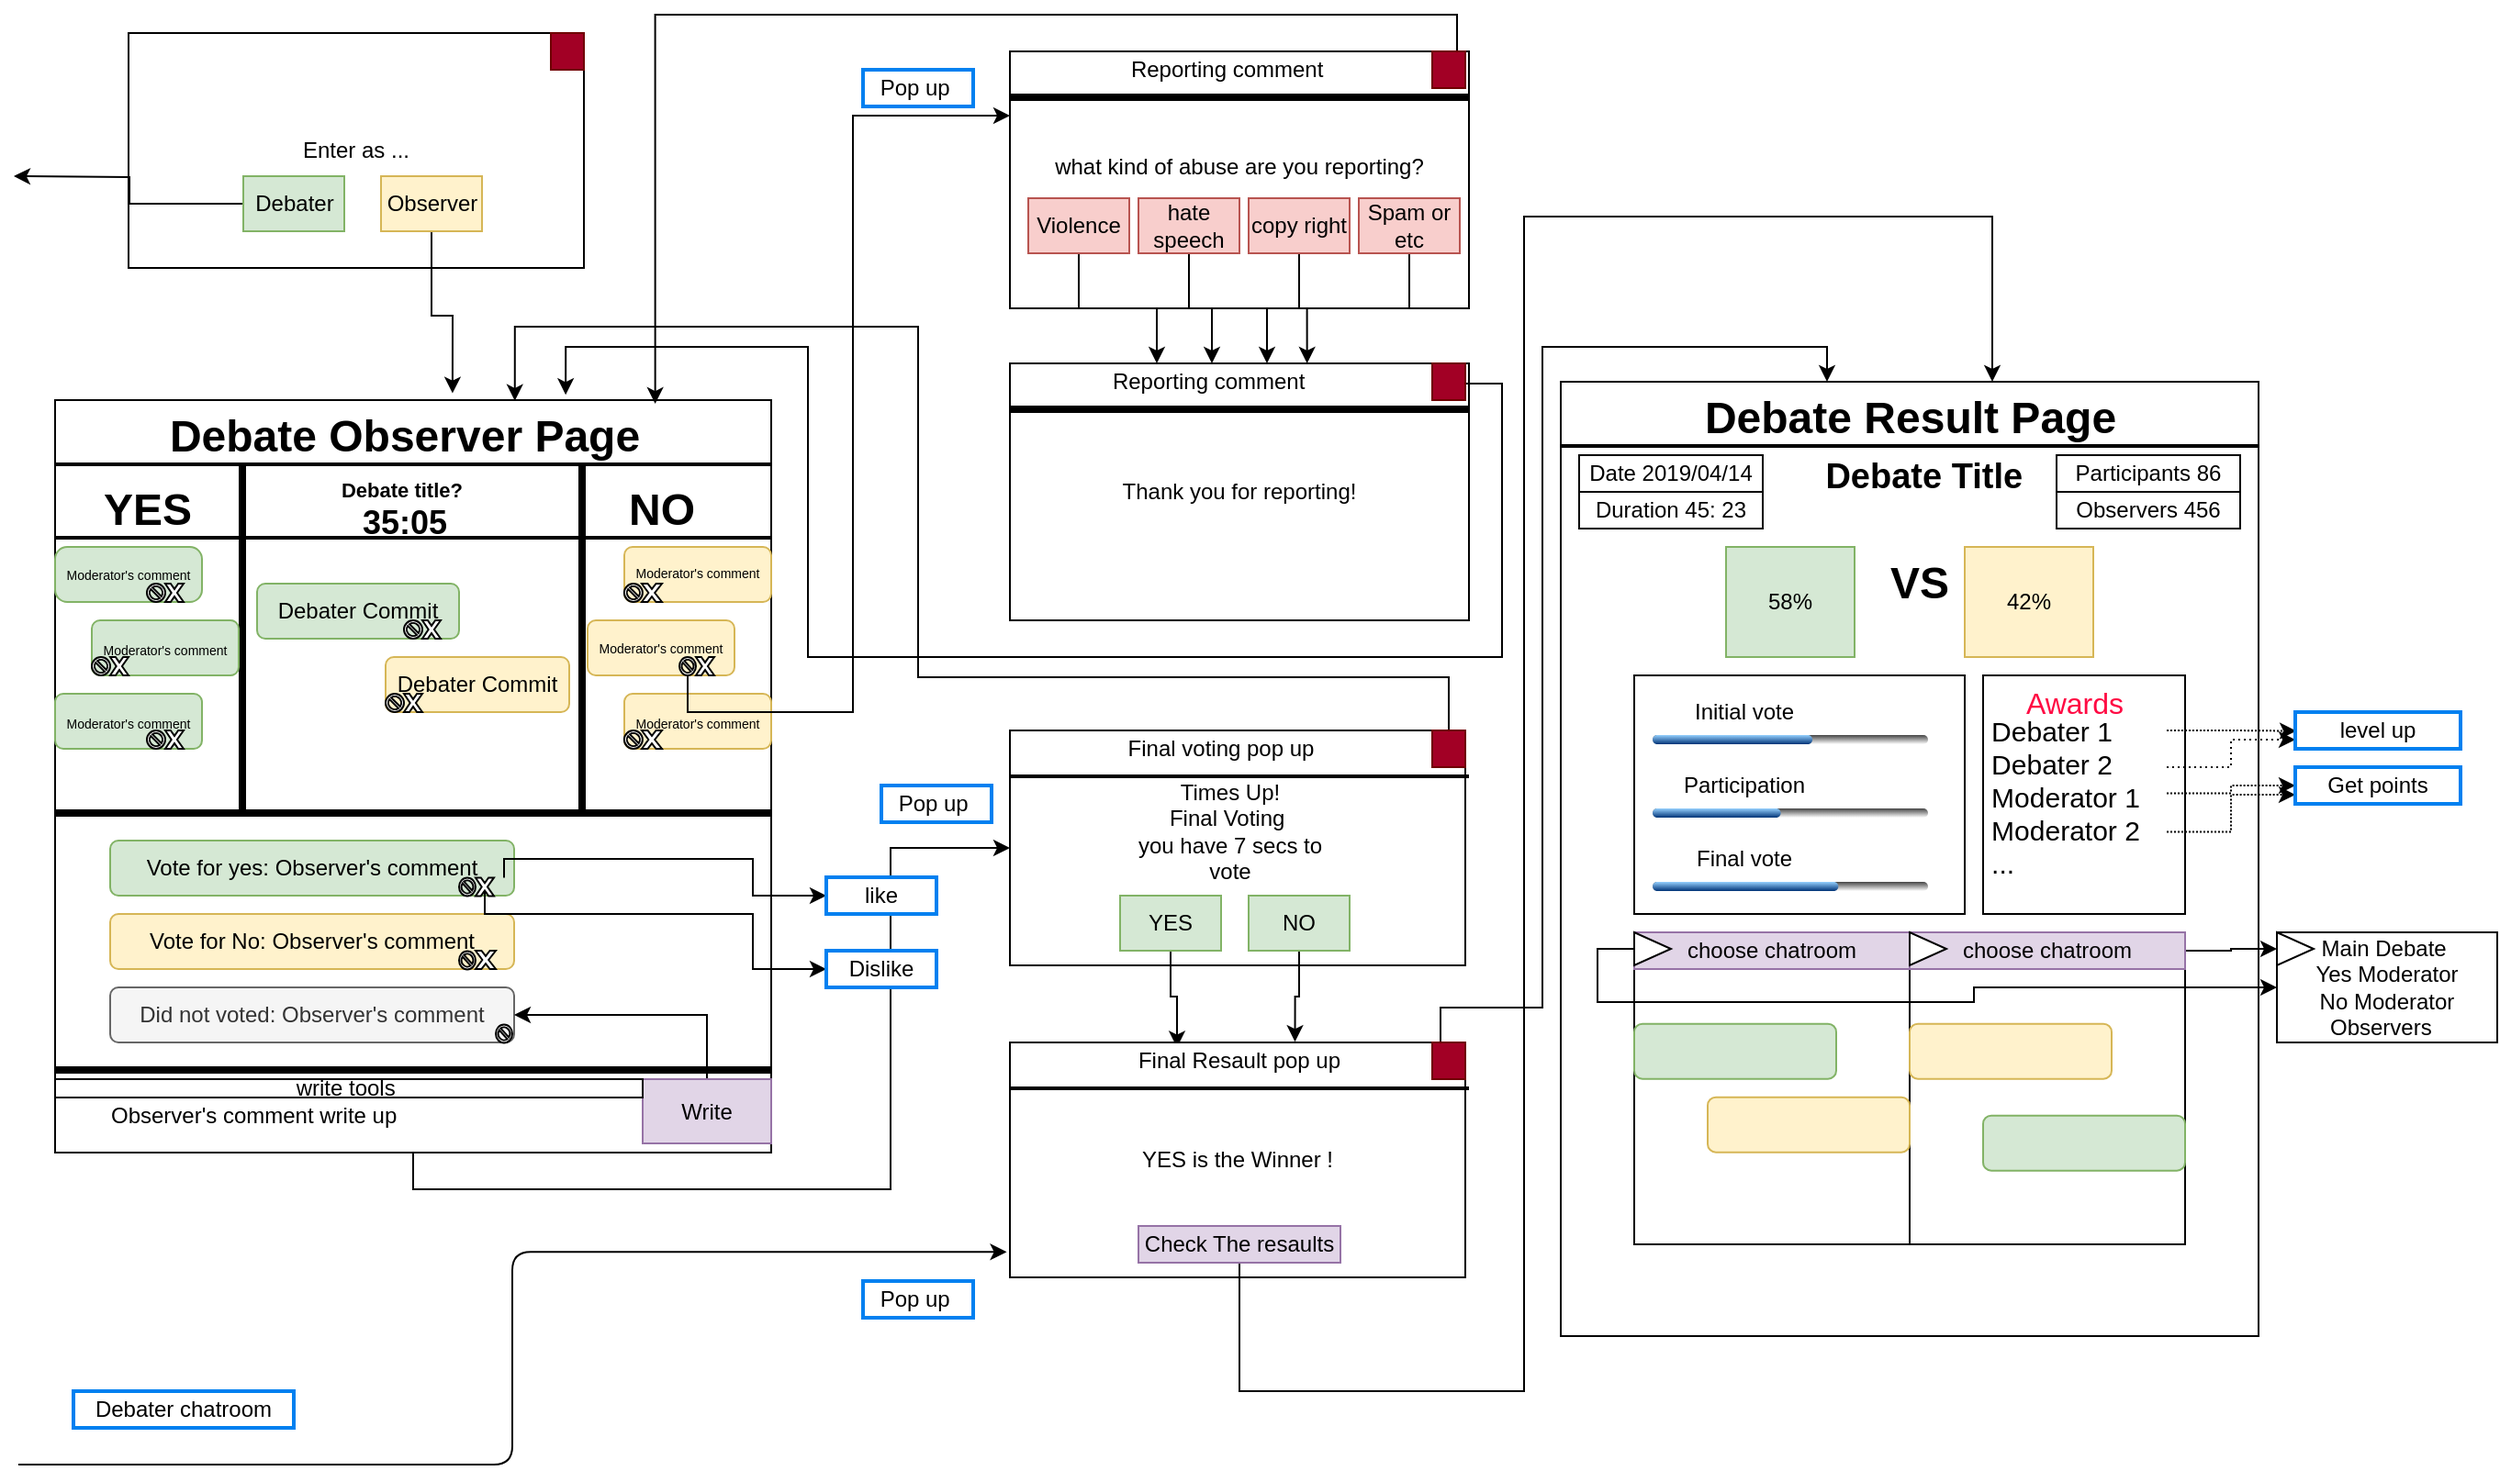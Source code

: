 <mxfile version="10.6.1" type="github"><diagram name="Page-1" id="9f46799a-70d6-7492-0946-bef42562c5a5"><mxGraphModel dx="1628" dy="952" grid="1" gridSize="10" guides="0" tooltips="1" connect="1" arrows="1" fold="1" page="1" pageScale="1" pageWidth="1100" pageHeight="850" background="#ffffff" math="0" shadow="0"><root><mxCell id="0"/><mxCell id="1" parent="0"/><mxCell id="0BwkizLxuASDvBMF9xvJ-2" value="Enter as ..." style="rounded=0;whiteSpace=wrap;html=1;" vertex="1" parent="1"><mxGeometry x="70" y="40" width="248" height="128" as="geometry"/></mxCell><mxCell id="0BwkizLxuASDvBMF9xvJ-8" style="edgeStyle=orthogonalEdgeStyle;rounded=0;orthogonalLoop=1;jettySize=auto;html=1;exitX=0;exitY=0.5;exitDx=0;exitDy=0;" edge="1" parent="1" source="0BwkizLxuASDvBMF9xvJ-3"><mxGeometry relative="1" as="geometry"><mxPoint x="7.5" y="118" as="targetPoint"/></mxGeometry></mxCell><mxCell id="0BwkizLxuASDvBMF9xvJ-3" value="Debater" style="rounded=0;whiteSpace=wrap;html=1;fillColor=#d5e8d4;strokeColor=#82b366;" vertex="1" parent="1"><mxGeometry x="132.5" y="118" width="55" height="30" as="geometry"/></mxCell><mxCell id="0BwkizLxuASDvBMF9xvJ-64" style="edgeStyle=orthogonalEdgeStyle;rounded=0;orthogonalLoop=1;jettySize=auto;html=1;exitX=0.5;exitY=1;exitDx=0;exitDy=0;entryX=0.555;entryY=-0.009;entryDx=0;entryDy=0;entryPerimeter=0;" edge="1" parent="1" source="0BwkizLxuASDvBMF9xvJ-4" target="0BwkizLxuASDvBMF9xvJ-10"><mxGeometry relative="1" as="geometry"/></mxCell><mxCell id="0BwkizLxuASDvBMF9xvJ-4" value="Observer" style="rounded=0;whiteSpace=wrap;html=1;fillColor=#fff2cc;strokeColor=#d6b656;" vertex="1" parent="1"><mxGeometry x="207.5" y="118" width="55" height="30" as="geometry"/></mxCell><mxCell id="0BwkizLxuASDvBMF9xvJ-9" value="" style="rounded=0;whiteSpace=wrap;html=1;fillColor=#a20025;strokeColor=#6F0000;fontColor=#ffffff;" vertex="1" parent="1"><mxGeometry x="300" y="40" width="18" height="20" as="geometry"/></mxCell><mxCell id="0BwkizLxuASDvBMF9xvJ-216" style="edgeStyle=orthogonalEdgeStyle;rounded=0;orthogonalLoop=1;jettySize=auto;html=1;exitX=0.5;exitY=1;exitDx=0;exitDy=0;entryX=0;entryY=0.5;entryDx=0;entryDy=0;" edge="1" parent="1" source="0BwkizLxuASDvBMF9xvJ-10" target="0BwkizLxuASDvBMF9xvJ-102"><mxGeometry relative="1" as="geometry"/></mxCell><mxCell id="0BwkizLxuASDvBMF9xvJ-10" value="" style="rounded=0;whiteSpace=wrap;html=1;strokeColor=#000000;" vertex="1" parent="1"><mxGeometry x="30" y="240" width="390" height="410" as="geometry"/></mxCell><mxCell id="0BwkizLxuASDvBMF9xvJ-13" value="" style="line;strokeWidth=2;html=1;" vertex="1" parent="1"><mxGeometry x="30" y="270" width="390" height="10" as="geometry"/></mxCell><mxCell id="0BwkizLxuASDvBMF9xvJ-16" value="" style="line;strokeWidth=2;html=1;" vertex="1" parent="1"><mxGeometry x="30" y="310" width="390" height="10" as="geometry"/></mxCell><mxCell id="0BwkizLxuASDvBMF9xvJ-20" value="" style="line;strokeWidth=4;html=1;perimeter=backbonePerimeter;points=[];outlineConnect=0;rotation=90;" vertex="1" parent="1"><mxGeometry x="221" y="366" width="192" height="10" as="geometry"/></mxCell><mxCell id="0BwkizLxuASDvBMF9xvJ-21" value="" style="line;strokeWidth=4;html=1;perimeter=backbonePerimeter;points=[];outlineConnect=0;rotation=90;" vertex="1" parent="1"><mxGeometry x="36" y="360" width="192" height="20" as="geometry"/></mxCell><mxCell id="0BwkizLxuASDvBMF9xvJ-22" value="" style="line;strokeWidth=4;html=1;perimeter=backbonePerimeter;points=[];outlineConnect=0;" vertex="1" parent="1"><mxGeometry x="30" y="460" width="390" height="10" as="geometry"/></mxCell><mxCell id="0BwkizLxuASDvBMF9xvJ-23" value="" style="line;strokeWidth=4;html=1;perimeter=backbonePerimeter;points=[];outlineConnect=0;" vertex="1" parent="1"><mxGeometry x="30" y="600" width="390" height="10" as="geometry"/></mxCell><mxCell id="0BwkizLxuASDvBMF9xvJ-24" value="Vote for yes: Observer's comment" style="rounded=1;whiteSpace=wrap;html=1;strokeColor=#82b366;fillColor=#d5e8d4;" vertex="1" parent="1"><mxGeometry x="60" y="480" width="220" height="30" as="geometry"/></mxCell><mxCell id="0BwkizLxuASDvBMF9xvJ-25" value="&lt;div style=&quot;text-align: left&quot;&gt;&lt;span&gt;Vote for No: Observer's comment&lt;/span&gt;&lt;/div&gt;" style="rounded=1;whiteSpace=wrap;html=1;strokeColor=#d6b656;fillColor=#fff2cc;" vertex="1" parent="1"><mxGeometry x="60" y="520" width="220" height="30" as="geometry"/></mxCell><mxCell id="0BwkizLxuASDvBMF9xvJ-26" value="&lt;span&gt;Did not voted: Observer's comment&lt;/span&gt;" style="rounded=1;whiteSpace=wrap;html=1;strokeColor=#666666;fillColor=#f5f5f5;fontColor=#333333;" vertex="1" parent="1"><mxGeometry x="60" y="560" width="220" height="30" as="geometry"/></mxCell><mxCell id="0BwkizLxuASDvBMF9xvJ-28" value="&lt;font style=&quot;font-size: 7px ; line-height: 300%&quot;&gt;Moderator's comment&lt;/font&gt;" style="rounded=1;whiteSpace=wrap;html=1;strokeColor=#82b366;fillColor=#d5e8d4;arcSize=22;" vertex="1" parent="1"><mxGeometry x="30" y="320" width="80" height="30" as="geometry"/></mxCell><mxCell id="0BwkizLxuASDvBMF9xvJ-48" value="&lt;font style=&quot;font-size: 7px&quot;&gt;Moderator's comment&lt;/font&gt;" style="rounded=1;whiteSpace=wrap;html=1;strokeColor=#82b366;fillColor=#d5e8d4;" vertex="1" parent="1"><mxGeometry x="30" y="400" width="80" height="30" as="geometry"/></mxCell><mxCell id="0BwkizLxuASDvBMF9xvJ-29" value="&lt;span style=&quot;font-size: 7px ; line-height: 180%&quot;&gt;Moderator's comment&lt;/span&gt;" style="rounded=1;whiteSpace=wrap;html=1;strokeColor=#82b366;fillColor=#d5e8d4;" vertex="1" parent="1"><mxGeometry x="50" y="360" width="80" height="30" as="geometry"/></mxCell><mxCell id="0BwkizLxuASDvBMF9xvJ-32" value="Debater Commit" style="rounded=1;whiteSpace=wrap;html=1;strokeColor=#82b366;fillColor=#d5e8d4;" vertex="1" parent="1"><mxGeometry x="140" y="340" width="110" height="30" as="geometry"/></mxCell><mxCell id="0BwkizLxuASDvBMF9xvJ-33" value="&lt;span&gt;Debater Commit&lt;/span&gt;" style="rounded=1;whiteSpace=wrap;html=1;strokeColor=#d6b656;fillColor=#fff2cc;" vertex="1" parent="1"><mxGeometry x="210" y="380" width="100" height="30" as="geometry"/></mxCell><mxCell id="0BwkizLxuASDvBMF9xvJ-35" value="" style="rounded=0;whiteSpace=wrap;html=1;strokeColor=#000000;" vertex="1" parent="1"><mxGeometry x="850" y="230" width="380" height="520" as="geometry"/></mxCell><mxCell id="0BwkizLxuASDvBMF9xvJ-65" style="edgeStyle=orthogonalEdgeStyle;rounded=0;orthogonalLoop=1;jettySize=auto;html=1;exitX=0.5;exitY=0;exitDx=0;exitDy=0;entryX=1;entryY=0.5;entryDx=0;entryDy=0;" edge="1" parent="1" source="0BwkizLxuASDvBMF9xvJ-36" target="0BwkizLxuASDvBMF9xvJ-26"><mxGeometry relative="1" as="geometry"/></mxCell><mxCell id="0BwkizLxuASDvBMF9xvJ-36" value="Write" style="rounded=0;whiteSpace=wrap;html=1;fillColor=#e1d5e7;strokeColor=#9673a6;" vertex="1" parent="1"><mxGeometry x="350" y="610" width="70" height="35" as="geometry"/></mxCell><mxCell id="0BwkizLxuASDvBMF9xvJ-38" value="write tools&amp;nbsp;" style="rounded=0;whiteSpace=wrap;html=1;strokeColor=#000000;" vertex="1" parent="1"><mxGeometry x="30" y="610" width="320" height="10" as="geometry"/></mxCell><mxCell id="0BwkizLxuASDvBMF9xvJ-42" value="YES" style="text;strokeColor=none;fillColor=none;html=1;fontSize=24;fontStyle=1;verticalAlign=middle;align=center;" vertex="1" parent="1"><mxGeometry x="30" y="280" width="100" height="40" as="geometry"/></mxCell><mxCell id="0BwkizLxuASDvBMF9xvJ-43" value="NO" style="text;strokeColor=none;fillColor=none;html=1;fontSize=24;fontStyle=1;verticalAlign=middle;align=center;" vertex="1" parent="1"><mxGeometry x="310" y="280" width="100" height="40" as="geometry"/></mxCell><mxCell id="0BwkizLxuASDvBMF9xvJ-44" value="&lt;font style=&quot;font-size: 18px&quot;&gt;35:05&lt;/font&gt;" style="text;strokeColor=none;fillColor=none;html=1;fontSize=24;fontStyle=1;verticalAlign=middle;align=center;" vertex="1" parent="1"><mxGeometry x="190" y="290" width="60" height="30" as="geometry"/></mxCell><mxCell id="0BwkizLxuASDvBMF9xvJ-45" value="&lt;font style=&quot;font-size: 11px&quot;&gt;Debate title?&amp;nbsp;&lt;/font&gt;" style="text;strokeColor=none;fillColor=none;html=1;fontSize=24;fontStyle=1;verticalAlign=middle;align=center;" vertex="1" parent="1"><mxGeometry x="170" y="280" width="100" height="10" as="geometry"/></mxCell><mxCell id="0BwkizLxuASDvBMF9xvJ-51" value="&lt;font style=&quot;font-size: 7px ; line-height: 260%&quot;&gt;Moderator's comment&lt;/font&gt;" style="rounded=1;whiteSpace=wrap;html=1;strokeColor=#d6b656;fillColor=#fff2cc;" vertex="1" parent="1"><mxGeometry x="340" y="320" width="80" height="30" as="geometry"/></mxCell><mxCell id="0BwkizLxuASDvBMF9xvJ-52" value="&lt;font style=&quot;font-size: 7px ; line-height: 200%&quot;&gt;Moderator's comment&lt;/font&gt;" style="rounded=1;whiteSpace=wrap;html=1;strokeColor=#d6b656;fillColor=#fff2cc;" vertex="1" parent="1"><mxGeometry x="340" y="400" width="80" height="30" as="geometry"/></mxCell><mxCell id="0BwkizLxuASDvBMF9xvJ-53" value="&lt;span style=&quot;font-size: 7px ; line-height: 220%&quot;&gt;Moderator's comment&lt;/span&gt;" style="rounded=1;whiteSpace=wrap;html=1;strokeColor=#d6b656;fillColor=#fff2cc;" vertex="1" parent="1"><mxGeometry x="320" y="360" width="80" height="30" as="geometry"/></mxCell><mxCell id="0BwkizLxuASDvBMF9xvJ-62" value="Observer's comment write up&amp;nbsp;" style="text;html=1;strokeColor=none;fillColor=none;align=center;verticalAlign=middle;whiteSpace=wrap;rounded=0;" vertex="1" parent="1"><mxGeometry x="40" y="620" width="200" height="20" as="geometry"/></mxCell><mxCell id="0BwkizLxuASDvBMF9xvJ-67" value="" style="verticalLabelPosition=bottom;verticalAlign=top;html=1;shape=mxgraph.basic.x;strokeColor=#000000;" vertex="1" parent="1"><mxGeometry x="230" y="360" width="10" height="10" as="geometry"/></mxCell><mxCell id="0BwkizLxuASDvBMF9xvJ-68" value="" style="verticalLabelPosition=bottom;verticalAlign=top;html=1;shape=mxgraph.basic.no_symbol;strokeColor=#000000;" vertex="1" parent="1"><mxGeometry x="220" y="360" width="10" height="10" as="geometry"/></mxCell><mxCell id="0BwkizLxuASDvBMF9xvJ-69" value="" style="shape=image;html=1;verticalAlign=top;verticalLabelPosition=bottom;labelBackgroundColor=#ffffff;imageAspect=0;aspect=fixed;image=https://cdn2.iconfinder.com/data/icons/flat-ui-icons-24-px/24/checkmark-24-128.png;strokeColor=#000000;" vertex="1" parent="1"><mxGeometry x="240" y="360" width="10" height="10" as="geometry"/></mxCell><mxCell id="0BwkizLxuASDvBMF9xvJ-70" value="" style="verticalLabelPosition=bottom;verticalAlign=top;html=1;shape=mxgraph.basic.x;strokeColor=#000000;" vertex="1" parent="1"><mxGeometry x="220" y="400" width="10" height="10" as="geometry"/></mxCell><mxCell id="0BwkizLxuASDvBMF9xvJ-71" value="" style="verticalLabelPosition=bottom;verticalAlign=top;html=1;shape=mxgraph.basic.no_symbol;strokeColor=#000000;" vertex="1" parent="1"><mxGeometry x="210" y="400" width="10" height="10" as="geometry"/></mxCell><mxCell id="0BwkizLxuASDvBMF9xvJ-72" value="" style="shape=image;html=1;verticalAlign=top;verticalLabelPosition=bottom;labelBackgroundColor=#ffffff;imageAspect=0;aspect=fixed;image=https://cdn2.iconfinder.com/data/icons/flat-ui-icons-24-px/24/checkmark-24-128.png;strokeColor=#000000;" vertex="1" parent="1"><mxGeometry x="230" y="400" width="10" height="10" as="geometry"/></mxCell><mxCell id="0BwkizLxuASDvBMF9xvJ-73" value="" style="verticalLabelPosition=bottom;verticalAlign=top;html=1;shape=mxgraph.basic.x;strokeColor=#000000;" vertex="1" parent="1"><mxGeometry x="60" y="380" width="10" height="10" as="geometry"/></mxCell><mxCell id="0BwkizLxuASDvBMF9xvJ-74" value="" style="verticalLabelPosition=bottom;verticalAlign=top;html=1;shape=mxgraph.basic.no_symbol;strokeColor=#000000;" vertex="1" parent="1"><mxGeometry x="50" y="380" width="10" height="10" as="geometry"/></mxCell><mxCell id="0BwkizLxuASDvBMF9xvJ-75" value="" style="shape=image;html=1;verticalAlign=top;verticalLabelPosition=bottom;labelBackgroundColor=#ffffff;imageAspect=0;aspect=fixed;image=https://cdn2.iconfinder.com/data/icons/flat-ui-icons-24-px/24/checkmark-24-128.png;strokeColor=#000000;" vertex="1" parent="1"><mxGeometry x="70" y="380" width="10" height="10" as="geometry"/></mxCell><mxCell id="0BwkizLxuASDvBMF9xvJ-77" value="" style="verticalLabelPosition=bottom;verticalAlign=top;html=1;shape=mxgraph.basic.x;strokeColor=#000000;" vertex="1" parent="1"><mxGeometry x="90" y="340" width="10" height="10" as="geometry"/></mxCell><mxCell id="0BwkizLxuASDvBMF9xvJ-78" value="" style="verticalLabelPosition=bottom;verticalAlign=top;html=1;shape=mxgraph.basic.no_symbol;strokeColor=#000000;" vertex="1" parent="1"><mxGeometry x="80" y="340" width="10" height="10" as="geometry"/></mxCell><mxCell id="0BwkizLxuASDvBMF9xvJ-79" value="" style="shape=image;html=1;verticalAlign=top;verticalLabelPosition=bottom;labelBackgroundColor=#ffffff;imageAspect=0;aspect=fixed;image=https://cdn2.iconfinder.com/data/icons/flat-ui-icons-24-px/24/checkmark-24-128.png;strokeColor=#000000;" vertex="1" parent="1"><mxGeometry x="100" y="340" width="10" height="10" as="geometry"/></mxCell><mxCell id="0BwkizLxuASDvBMF9xvJ-80" value="" style="verticalLabelPosition=bottom;verticalAlign=top;html=1;shape=mxgraph.basic.x;strokeColor=#000000;" vertex="1" parent="1"><mxGeometry x="90" y="420" width="10" height="10" as="geometry"/></mxCell><mxCell id="0BwkizLxuASDvBMF9xvJ-81" value="" style="verticalLabelPosition=bottom;verticalAlign=top;html=1;shape=mxgraph.basic.no_symbol;strokeColor=#000000;" vertex="1" parent="1"><mxGeometry x="80" y="420" width="10" height="10" as="geometry"/></mxCell><mxCell id="0BwkizLxuASDvBMF9xvJ-82" value="" style="shape=image;html=1;verticalAlign=top;verticalLabelPosition=bottom;labelBackgroundColor=#ffffff;imageAspect=0;aspect=fixed;image=https://cdn2.iconfinder.com/data/icons/flat-ui-icons-24-px/24/checkmark-24-128.png;strokeColor=#000000;" vertex="1" parent="1"><mxGeometry x="100" y="420" width="10" height="10" as="geometry"/></mxCell><mxCell id="0BwkizLxuASDvBMF9xvJ-83" value="" style="verticalLabelPosition=bottom;verticalAlign=top;html=1;shape=mxgraph.basic.x;strokeColor=#000000;" vertex="1" parent="1"><mxGeometry x="349.5" y="340" width="11" height="10" as="geometry"/></mxCell><mxCell id="0BwkizLxuASDvBMF9xvJ-84" value="" style="verticalLabelPosition=bottom;verticalAlign=top;html=1;shape=mxgraph.basic.no_symbol;strokeColor=#000000;" vertex="1" parent="1"><mxGeometry x="339.944" y="340" width="10" height="10" as="geometry"/></mxCell><mxCell id="0BwkizLxuASDvBMF9xvJ-85" value="" style="shape=image;html=1;verticalAlign=top;verticalLabelPosition=bottom;labelBackgroundColor=#ffffff;imageAspect=0;aspect=fixed;image=https://cdn2.iconfinder.com/data/icons/flat-ui-icons-24-px/24/checkmark-24-128.png;strokeColor=#000000;" vertex="1" parent="1"><mxGeometry x="359.944" y="340" width="10" height="10" as="geometry"/></mxCell><mxCell id="0BwkizLxuASDvBMF9xvJ-224" style="edgeStyle=orthogonalEdgeStyle;rounded=0;orthogonalLoop=1;jettySize=auto;html=1;exitX=0.5;exitY=0.71;exitDx=0;exitDy=0;exitPerimeter=0;entryX=0;entryY=0.5;entryDx=0;entryDy=0;" edge="1" parent="1" source="0BwkizLxuASDvBMF9xvJ-86" target="0BwkizLxuASDvBMF9xvJ-219"><mxGeometry relative="1" as="geometry"><Array as="points"><mxPoint x="264" y="520"/><mxPoint x="410" y="520"/><mxPoint x="410" y="550"/></Array></mxGeometry></mxCell><mxCell id="0BwkizLxuASDvBMF9xvJ-86" value="" style="verticalLabelPosition=bottom;verticalAlign=top;html=1;shape=mxgraph.basic.x;strokeColor=#000000;" vertex="1" parent="1"><mxGeometry x="259" y="500.222" width="10" height="10" as="geometry"/></mxCell><mxCell id="0BwkizLxuASDvBMF9xvJ-87" value="" style="verticalLabelPosition=bottom;verticalAlign=top;html=1;shape=mxgraph.basic.no_symbol;strokeColor=#000000;" vertex="1" parent="1"><mxGeometry x="250" y="500.222" width="9" height="10" as="geometry"/></mxCell><mxCell id="0BwkizLxuASDvBMF9xvJ-223" style="edgeStyle=orthogonalEdgeStyle;rounded=0;orthogonalLoop=1;jettySize=auto;html=1;exitX=0.5;exitY=0;exitDx=0;exitDy=0;" edge="1" parent="1" source="0BwkizLxuASDvBMF9xvJ-88" target="0BwkizLxuASDvBMF9xvJ-218"><mxGeometry relative="1" as="geometry"><Array as="points"><mxPoint x="274" y="490"/><mxPoint x="410" y="490"/><mxPoint x="410" y="510"/></Array></mxGeometry></mxCell><mxCell id="0BwkizLxuASDvBMF9xvJ-88" value="" style="shape=image;html=1;verticalAlign=top;verticalLabelPosition=bottom;labelBackgroundColor=#ffffff;imageAspect=0;aspect=fixed;image=https://cdn2.iconfinder.com/data/icons/flat-ui-icons-24-px/24/checkmark-24-128.png;strokeColor=#000000;" vertex="1" parent="1"><mxGeometry x="269" y="500.222" width="11" height="11" as="geometry"/></mxCell><mxCell id="0BwkizLxuASDvBMF9xvJ-89" value="" style="verticalLabelPosition=bottom;verticalAlign=top;html=1;shape=mxgraph.basic.x;strokeColor=#000000;" vertex="1" parent="1"><mxGeometry x="349.5" y="420" width="11" height="10" as="geometry"/></mxCell><mxCell id="0BwkizLxuASDvBMF9xvJ-90" value="" style="verticalLabelPosition=bottom;verticalAlign=top;html=1;shape=mxgraph.basic.no_symbol;strokeColor=#000000;" vertex="1" parent="1"><mxGeometry x="339.944" y="420" width="10" height="10" as="geometry"/></mxCell><mxCell id="0BwkizLxuASDvBMF9xvJ-91" value="" style="shape=image;html=1;verticalAlign=top;verticalLabelPosition=bottom;labelBackgroundColor=#ffffff;imageAspect=0;aspect=fixed;image=https://cdn2.iconfinder.com/data/icons/flat-ui-icons-24-px/24/checkmark-24-128.png;strokeColor=#000000;" vertex="1" parent="1"><mxGeometry x="359.944" y="420" width="10" height="10" as="geometry"/></mxCell><mxCell id="0BwkizLxuASDvBMF9xvJ-92" value="" style="shape=image;html=1;verticalAlign=top;verticalLabelPosition=bottom;labelBackgroundColor=#ffffff;imageAspect=0;aspect=fixed;image=https://cdn2.iconfinder.com/data/icons/flat-ui-icons-24-px/24/checkmark-24-128.png;strokeColor=#000000;" vertex="1" parent="1"><mxGeometry x="389" y="380" width="11" height="11" as="geometry"/></mxCell><mxCell id="0BwkizLxuASDvBMF9xvJ-112" style="edgeStyle=orthogonalEdgeStyle;rounded=0;orthogonalLoop=1;jettySize=auto;html=1;exitX=0.5;exitY=1;exitDx=0;exitDy=0;exitPerimeter=0;entryX=0;entryY=0.25;entryDx=0;entryDy=0;" edge="1" parent="1" source="0BwkizLxuASDvBMF9xvJ-93" target="0BwkizLxuASDvBMF9xvJ-113"><mxGeometry relative="1" as="geometry"><mxPoint x="490" y="430" as="targetPoint"/></mxGeometry></mxCell><mxCell id="0BwkizLxuASDvBMF9xvJ-93" value="" style="verticalLabelPosition=bottom;verticalAlign=top;html=1;shape=mxgraph.basic.no_symbol;strokeColor=#000000;" vertex="1" parent="1"><mxGeometry x="370" y="380" width="9" height="10" as="geometry"/></mxCell><mxCell id="0BwkizLxuASDvBMF9xvJ-94" value="" style="verticalLabelPosition=bottom;verticalAlign=top;html=1;shape=mxgraph.basic.x;strokeColor=#000000;" vertex="1" parent="1"><mxGeometry x="379" y="380" width="10" height="10" as="geometry"/></mxCell><mxCell id="0BwkizLxuASDvBMF9xvJ-95" value="" style="verticalLabelPosition=bottom;verticalAlign=top;html=1;shape=mxgraph.basic.x;strokeColor=#000000;" vertex="1" parent="1"><mxGeometry x="259" y="540" width="11" height="10" as="geometry"/></mxCell><mxCell id="0BwkizLxuASDvBMF9xvJ-96" value="" style="verticalLabelPosition=bottom;verticalAlign=top;html=1;shape=mxgraph.basic.no_symbol;strokeColor=#000000;" vertex="1" parent="1"><mxGeometry x="250" y="540.222" width="9" height="10" as="geometry"/></mxCell><mxCell id="0BwkizLxuASDvBMF9xvJ-97" value="" style="shape=image;html=1;verticalAlign=top;verticalLabelPosition=bottom;labelBackgroundColor=#ffffff;imageAspect=0;aspect=fixed;image=https://cdn2.iconfinder.com/data/icons/flat-ui-icons-24-px/24/checkmark-24-128.png;strokeColor=#000000;" vertex="1" parent="1"><mxGeometry x="269" y="540.222" width="11" height="11" as="geometry"/></mxCell><mxCell id="0BwkizLxuASDvBMF9xvJ-98" value="" style="verticalLabelPosition=bottom;verticalAlign=top;html=1;shape=mxgraph.basic.no_symbol;strokeColor=#000000;" vertex="1" parent="1"><mxGeometry x="270" y="580.222" width="9" height="10" as="geometry"/></mxCell><mxCell id="0BwkizLxuASDvBMF9xvJ-102" value="&lt;p style=&quot;line-height: 130%&quot;&gt;&lt;br&gt;&lt;/p&gt;" style="rounded=0;whiteSpace=wrap;html=1;" vertex="1" parent="1"><mxGeometry x="550" y="420" width="248" height="128" as="geometry"/></mxCell><mxCell id="0BwkizLxuASDvBMF9xvJ-146" style="edgeStyle=orthogonalEdgeStyle;rounded=0;orthogonalLoop=1;jettySize=auto;html=1;exitX=0.5;exitY=1;exitDx=0;exitDy=0;entryX=0.678;entryY=-0.02;entryDx=0;entryDy=0;entryPerimeter=0;" edge="1" parent="1" source="0BwkizLxuASDvBMF9xvJ-103" target="0BwkizLxuASDvBMF9xvJ-143"><mxGeometry relative="1" as="geometry"/></mxCell><mxCell id="0BwkizLxuASDvBMF9xvJ-103" value="NO" style="rounded=0;whiteSpace=wrap;html=1;fillColor=#d5e8d4;strokeColor=#82b366;" vertex="1" parent="1"><mxGeometry x="680" y="510" width="55" height="30" as="geometry"/></mxCell><mxCell id="0BwkizLxuASDvBMF9xvJ-145" style="edgeStyle=orthogonalEdgeStyle;rounded=0;orthogonalLoop=1;jettySize=auto;html=1;exitX=0.5;exitY=1;exitDx=0;exitDy=0;entryX=0.3;entryY=0.137;entryDx=0;entryDy=0;entryPerimeter=0;" edge="1" parent="1" source="0BwkizLxuASDvBMF9xvJ-104" target="0BwkizLxuASDvBMF9xvJ-143"><mxGeometry relative="1" as="geometry"/></mxCell><mxCell id="0BwkizLxuASDvBMF9xvJ-104" value="YES" style="rounded=0;whiteSpace=wrap;html=1;fillColor=#d5e8d4;strokeColor=#82b366;" vertex="1" parent="1"><mxGeometry x="610" y="510" width="55" height="30" as="geometry"/></mxCell><mxCell id="0BwkizLxuASDvBMF9xvJ-107" value="Times Up!&lt;br&gt;Final Voting&amp;nbsp;&lt;br&gt;you have 7 secs to vote&lt;br&gt;" style="text;html=1;strokeColor=none;fillColor=none;align=center;verticalAlign=middle;whiteSpace=wrap;rounded=0;" vertex="1" parent="1"><mxGeometry x="610" y="450" width="120" height="50" as="geometry"/></mxCell><mxCell id="0BwkizLxuASDvBMF9xvJ-245" style="edgeStyle=orthogonalEdgeStyle;rounded=0;orthogonalLoop=1;jettySize=auto;html=1;exitX=0.5;exitY=0;exitDx=0;exitDy=0;entryX=0.642;entryY=0.001;entryDx=0;entryDy=0;entryPerimeter=0;" edge="1" parent="1" source="0BwkizLxuASDvBMF9xvJ-109" target="0BwkizLxuASDvBMF9xvJ-10"><mxGeometry relative="1" as="geometry"><Array as="points"><mxPoint x="789" y="391"/><mxPoint x="500" y="391"/><mxPoint x="500" y="200"/><mxPoint x="281" y="200"/></Array></mxGeometry></mxCell><mxCell id="0BwkizLxuASDvBMF9xvJ-109" value="" style="rounded=0;whiteSpace=wrap;html=1;fillColor=#a20025;strokeColor=#6F0000;fontColor=#ffffff;" vertex="1" parent="1"><mxGeometry x="780" y="420" width="18" height="20" as="geometry"/></mxCell><mxCell id="0BwkizLxuASDvBMF9xvJ-110" value="&lt;p style=&quot;line-height: 130%&quot;&gt;YES is the Winner !&lt;/p&gt;" style="rounded=0;whiteSpace=wrap;html=1;" vertex="1" parent="1"><mxGeometry x="550" y="590" width="248" height="128" as="geometry"/></mxCell><mxCell id="0BwkizLxuASDvBMF9xvJ-113" value="what kind of abuse are you reporting?&lt;br&gt;&amp;nbsp;" style="rounded=0;whiteSpace=wrap;html=1;strokeColor=#000000;" vertex="1" parent="1"><mxGeometry x="550" y="50" width="250" height="140" as="geometry"/></mxCell><mxCell id="0BwkizLxuASDvBMF9xvJ-246" style="edgeStyle=orthogonalEdgeStyle;rounded=0;orthogonalLoop=1;jettySize=auto;html=1;exitX=0.25;exitY=0;exitDx=0;exitDy=0;entryX=0.25;entryY=0;entryDx=0;entryDy=0;" edge="1" parent="1" source="0BwkizLxuASDvBMF9xvJ-116" target="0BwkizLxuASDvBMF9xvJ-149"><mxGeometry relative="1" as="geometry"><Array as="points"><mxPoint x="784" y="571"/><mxPoint x="840" y="571"/><mxPoint x="840" y="211"/><mxPoint x="995" y="211"/></Array></mxGeometry></mxCell><mxCell id="0BwkizLxuASDvBMF9xvJ-116" value="" style="rounded=0;whiteSpace=wrap;html=1;fillColor=#a20025;strokeColor=#6F0000;fontColor=#ffffff;" vertex="1" parent="1"><mxGeometry x="780" y="590" width="18" height="20" as="geometry"/></mxCell><mxCell id="0BwkizLxuASDvBMF9xvJ-138" style="edgeStyle=orthogonalEdgeStyle;rounded=0;orthogonalLoop=1;jettySize=auto;html=1;exitX=0.75;exitY=0;exitDx=0;exitDy=0;entryX=0.838;entryY=0.005;entryDx=0;entryDy=0;entryPerimeter=0;" edge="1" parent="1" source="0BwkizLxuASDvBMF9xvJ-117" target="0BwkizLxuASDvBMF9xvJ-10"><mxGeometry relative="1" as="geometry"/></mxCell><mxCell id="0BwkizLxuASDvBMF9xvJ-117" value="" style="rounded=0;whiteSpace=wrap;html=1;fillColor=#a20025;strokeColor=#6F0000;fontColor=#ffffff;" vertex="1" parent="1"><mxGeometry x="780" y="50" width="18" height="20" as="geometry"/></mxCell><mxCell id="0BwkizLxuASDvBMF9xvJ-131" style="edgeStyle=orthogonalEdgeStyle;rounded=0;orthogonalLoop=1;jettySize=auto;html=1;exitX=0.5;exitY=1;exitDx=0;exitDy=0;entryX=0.25;entryY=0;entryDx=0;entryDy=0;" edge="1" parent="1" source="0BwkizLxuASDvBMF9xvJ-118" target="0BwkizLxuASDvBMF9xvJ-130"><mxGeometry relative="1" as="geometry"/></mxCell><mxCell id="0BwkizLxuASDvBMF9xvJ-118" value="Violence" style="rounded=0;whiteSpace=wrap;html=1;fillColor=#f8cecc;strokeColor=#b85450;" vertex="1" parent="1"><mxGeometry x="560" y="130" width="55" height="30" as="geometry"/></mxCell><mxCell id="0BwkizLxuASDvBMF9xvJ-132" style="edgeStyle=orthogonalEdgeStyle;rounded=0;orthogonalLoop=1;jettySize=auto;html=1;exitX=0.5;exitY=1;exitDx=0;exitDy=0;entryX=0.5;entryY=0;entryDx=0;entryDy=0;" edge="1" parent="1" source="0BwkizLxuASDvBMF9xvJ-119" target="0BwkizLxuASDvBMF9xvJ-130"><mxGeometry relative="1" as="geometry"/></mxCell><mxCell id="0BwkizLxuASDvBMF9xvJ-119" value="hate speech" style="rounded=0;whiteSpace=wrap;html=1;fillColor=#f8cecc;strokeColor=#b85450;" vertex="1" parent="1"><mxGeometry x="620" y="130" width="55" height="30" as="geometry"/></mxCell><mxCell id="0BwkizLxuASDvBMF9xvJ-134" style="edgeStyle=orthogonalEdgeStyle;rounded=0;orthogonalLoop=1;jettySize=auto;html=1;exitX=0.5;exitY=1;exitDx=0;exitDy=0;entryX=0.75;entryY=0;entryDx=0;entryDy=0;" edge="1" parent="1" source="0BwkizLxuASDvBMF9xvJ-120" target="0BwkizLxuASDvBMF9xvJ-130"><mxGeometry relative="1" as="geometry"/></mxCell><mxCell id="0BwkizLxuASDvBMF9xvJ-120" value="copy right" style="rounded=0;whiteSpace=wrap;html=1;fillColor=#f8cecc;strokeColor=#b85450;" vertex="1" parent="1"><mxGeometry x="680" y="130" width="55" height="30" as="geometry"/></mxCell><mxCell id="0BwkizLxuASDvBMF9xvJ-121" value="Thank you for reporting!" style="rounded=0;whiteSpace=wrap;html=1;strokeColor=#000000;" vertex="1" parent="1"><mxGeometry x="550" y="220" width="250" height="140" as="geometry"/></mxCell><mxCell id="0BwkizLxuASDvBMF9xvJ-244" style="edgeStyle=orthogonalEdgeStyle;rounded=0;orthogonalLoop=1;jettySize=auto;html=1;exitX=1;exitY=0.5;exitDx=0;exitDy=0;entryX=0.713;entryY=-0.007;entryDx=0;entryDy=0;entryPerimeter=0;" edge="1" parent="1" source="0BwkizLxuASDvBMF9xvJ-122" target="0BwkizLxuASDvBMF9xvJ-10"><mxGeometry relative="1" as="geometry"><Array as="points"><mxPoint x="818" y="231"/><mxPoint x="818" y="380"/><mxPoint x="440" y="380"/><mxPoint x="440" y="211"/><mxPoint x="308" y="211"/></Array></mxGeometry></mxCell><mxCell id="0BwkizLxuASDvBMF9xvJ-122" value="" style="rounded=0;whiteSpace=wrap;html=1;fillColor=#a20025;strokeColor=#6F0000;fontColor=#ffffff;" vertex="1" parent="1"><mxGeometry x="780" y="220" width="18" height="20" as="geometry"/></mxCell><mxCell id="0BwkizLxuASDvBMF9xvJ-136" style="edgeStyle=orthogonalEdgeStyle;rounded=0;orthogonalLoop=1;jettySize=auto;html=1;exitX=0.5;exitY=1;exitDx=0;exitDy=0;entryX=0.932;entryY=0;entryDx=0;entryDy=0;entryPerimeter=0;" edge="1" parent="1" source="0BwkizLxuASDvBMF9xvJ-126" target="0BwkizLxuASDvBMF9xvJ-130"><mxGeometry relative="1" as="geometry"><Array as="points"><mxPoint x="767" y="190"/><mxPoint x="711" y="190"/></Array></mxGeometry></mxCell><mxCell id="0BwkizLxuASDvBMF9xvJ-126" value="Spam or etc" style="rounded=0;whiteSpace=wrap;html=1;fillColor=#f8cecc;strokeColor=#b85450;" vertex="1" parent="1"><mxGeometry x="740" y="130" width="55" height="30" as="geometry"/></mxCell><mxCell id="0BwkizLxuASDvBMF9xvJ-127" value="" style="line;strokeWidth=4;html=1;perimeter=backbonePerimeter;points=[];outlineConnect=0;" vertex="1" parent="1"><mxGeometry x="550" y="70" width="250" height="10" as="geometry"/></mxCell><mxCell id="0BwkizLxuASDvBMF9xvJ-128" value="" style="line;strokeWidth=4;html=1;perimeter=backbonePerimeter;points=[];outlineConnect=0;" vertex="1" parent="1"><mxGeometry x="550" y="240" width="250" height="10" as="geometry"/></mxCell><mxCell id="0BwkizLxuASDvBMF9xvJ-129" value="Reporting comment&amp;nbsp;" style="text;html=1;strokeColor=none;fillColor=none;align=center;verticalAlign=middle;whiteSpace=wrap;rounded=0;" vertex="1" parent="1"><mxGeometry x="610" y="50" width="120" height="20" as="geometry"/></mxCell><mxCell id="0BwkizLxuASDvBMF9xvJ-130" value="Reporting comment&amp;nbsp;" style="text;html=1;strokeColor=none;fillColor=none;align=center;verticalAlign=middle;whiteSpace=wrap;rounded=0;" vertex="1" parent="1"><mxGeometry x="600" y="220" width="120" height="20" as="geometry"/></mxCell><mxCell id="0BwkizLxuASDvBMF9xvJ-140" value="" style="line;strokeWidth=2;html=1;" vertex="1" parent="1"><mxGeometry x="550" y="440" width="250" height="10" as="geometry"/></mxCell><mxCell id="0BwkizLxuASDvBMF9xvJ-141" value="" style="line;strokeWidth=2;html=1;" vertex="1" parent="1"><mxGeometry x="550" y="610" width="250" height="10" as="geometry"/></mxCell><mxCell id="0BwkizLxuASDvBMF9xvJ-142" value="Final voting pop up" style="text;html=1;strokeColor=none;fillColor=none;align=center;verticalAlign=middle;whiteSpace=wrap;rounded=0;" vertex="1" parent="1"><mxGeometry x="580" y="420" width="170" height="20" as="geometry"/></mxCell><mxCell id="0BwkizLxuASDvBMF9xvJ-143" value="Final Resault pop up" style="text;html=1;strokeColor=none;fillColor=none;align=center;verticalAlign=middle;whiteSpace=wrap;rounded=0;" vertex="1" parent="1"><mxGeometry x="590" y="590" width="170" height="20" as="geometry"/></mxCell><mxCell id="0BwkizLxuASDvBMF9xvJ-147" style="edgeStyle=orthogonalEdgeStyle;rounded=0;orthogonalLoop=1;jettySize=auto;html=1;exitX=0.5;exitY=1;exitDx=0;exitDy=0;entryX=0.75;entryY=0;entryDx=0;entryDy=0;" edge="1" parent="1" source="0BwkizLxuASDvBMF9xvJ-144" target="0BwkizLxuASDvBMF9xvJ-149"><mxGeometry relative="1" as="geometry"><mxPoint x="920" y="140" as="targetPoint"/><Array as="points"><mxPoint x="676" y="780"/><mxPoint x="830" y="780"/><mxPoint x="830" y="140"/><mxPoint x="1086" y="140"/></Array></mxGeometry></mxCell><mxCell id="0BwkizLxuASDvBMF9xvJ-144" value="Check The resaults" style="rounded=0;whiteSpace=wrap;html=1;strokeColor=#9673a6;fillColor=#e1d5e7;" vertex="1" parent="1"><mxGeometry x="620" y="690" width="110" height="20" as="geometry"/></mxCell><mxCell id="0BwkizLxuASDvBMF9xvJ-148" value="" style="line;strokeWidth=2;html=1;" vertex="1" parent="1"><mxGeometry x="850" y="260" width="380" height="10" as="geometry"/></mxCell><mxCell id="0BwkizLxuASDvBMF9xvJ-149" value="Debate Result Page" style="text;strokeColor=none;fillColor=none;html=1;fontSize=24;fontStyle=1;verticalAlign=middle;align=center;" vertex="1" parent="1"><mxGeometry x="950" y="230" width="180" height="40" as="geometry"/></mxCell><mxCell id="0BwkizLxuASDvBMF9xvJ-150" value="Debate Observer Page" style="text;strokeColor=none;fillColor=none;html=1;fontSize=24;fontStyle=1;verticalAlign=middle;align=center;" vertex="1" parent="1"><mxGeometry x="170" y="240" width="100" height="40" as="geometry"/></mxCell><mxCell id="0BwkizLxuASDvBMF9xvJ-153" value="58%" style="rounded=0;whiteSpace=wrap;html=1;strokeColor=#82b366;fillColor=#d5e8d4;" vertex="1" parent="1"><mxGeometry x="940" y="320" width="70" height="60" as="geometry"/></mxCell><mxCell id="0BwkizLxuASDvBMF9xvJ-155" value="&lt;font style=&quot;font-size: 19px&quot;&gt;Debate Title&amp;nbsp;&lt;/font&gt;" style="text;strokeColor=none;fillColor=none;html=1;fontSize=24;fontStyle=1;verticalAlign=middle;align=center;" vertex="1" parent="1"><mxGeometry x="950" y="260" width="200" height="40" as="geometry"/></mxCell><mxCell id="0BwkizLxuASDvBMF9xvJ-156" value="42%" style="rounded=0;whiteSpace=wrap;html=1;strokeColor=#d6b656;fillColor=#fff2cc;" vertex="1" parent="1"><mxGeometry x="1070" y="320" width="70" height="60" as="geometry"/></mxCell><mxCell id="0BwkizLxuASDvBMF9xvJ-157" value="VS" style="text;strokeColor=none;fillColor=none;html=1;fontSize=24;fontStyle=1;verticalAlign=middle;align=center;" vertex="1" parent="1"><mxGeometry x="1010" y="320" width="70" height="40" as="geometry"/></mxCell><mxCell id="0BwkizLxuASDvBMF9xvJ-160" value="" style="rounded=0;whiteSpace=wrap;html=1;strokeColor=#000000;" vertex="1" parent="1"><mxGeometry x="890" y="390" width="180" height="130" as="geometry"/></mxCell><mxCell id="0BwkizLxuASDvBMF9xvJ-161" value="" style="rounded=0;whiteSpace=wrap;html=1;strokeColor=#000000;" vertex="1" parent="1"><mxGeometry x="1080" y="390" width="110" height="130" as="geometry"/></mxCell><mxCell id="0BwkizLxuASDvBMF9xvJ-164" value="Initial vote&lt;br&gt;" style="text;html=1;strokeColor=none;fillColor=none;align=center;verticalAlign=middle;whiteSpace=wrap;rounded=0;" vertex="1" parent="1"><mxGeometry x="910" y="400" width="80" height="20" as="geometry"/></mxCell><mxCell id="0BwkizLxuASDvBMF9xvJ-174" value="" style="verticalLabelPosition=bottom;verticalAlign=top;html=1;shadow=0;dashed=0;strokeWidth=1;shape=mxgraph.ios.iProgressBar;barPos=56.37;" vertex="1" parent="1"><mxGeometry x="900" y="420" width="150" height="10" as="geometry"/></mxCell><mxCell id="0BwkizLxuASDvBMF9xvJ-175" value="Participation&lt;br&gt;" style="text;html=1;strokeColor=none;fillColor=none;align=center;verticalAlign=middle;whiteSpace=wrap;rounded=0;" vertex="1" parent="1"><mxGeometry x="910" y="440" width="80" height="20" as="geometry"/></mxCell><mxCell id="0BwkizLxuASDvBMF9xvJ-176" value="" style="verticalLabelPosition=bottom;verticalAlign=top;html=1;shadow=0;dashed=0;strokeWidth=1;shape=mxgraph.ios.iProgressBar;barPos=44.86;" vertex="1" parent="1"><mxGeometry x="900" y="460" width="150" height="10" as="geometry"/></mxCell><mxCell id="0BwkizLxuASDvBMF9xvJ-177" value="Final vote&lt;br&gt;" style="text;html=1;strokeColor=none;fillColor=none;align=center;verticalAlign=middle;whiteSpace=wrap;rounded=0;" vertex="1" parent="1"><mxGeometry x="910" y="480" width="80" height="20" as="geometry"/></mxCell><mxCell id="0BwkizLxuASDvBMF9xvJ-178" value="" style="verticalLabelPosition=bottom;verticalAlign=top;html=1;shadow=0;dashed=0;strokeWidth=1;shape=mxgraph.ios.iProgressBar;barPos=65.78;" vertex="1" parent="1"><mxGeometry x="900" y="500" width="150" height="10" as="geometry"/></mxCell><mxCell id="0BwkizLxuASDvBMF9xvJ-181" value="&lt;font style=&quot;font-size: 16px&quot; color=&quot;#ff0a43&quot;&gt;Awards&lt;/font&gt;" style="text;html=1;strokeColor=none;fillColor=none;align=center;verticalAlign=middle;whiteSpace=wrap;rounded=0;" vertex="1" parent="1"><mxGeometry x="1110" y="390" width="40" height="30" as="geometry"/></mxCell><mxCell id="0BwkizLxuASDvBMF9xvJ-182" value="&lt;p style=&quot;line-height: 60%&quot;&gt;&lt;/p&gt;&lt;div style=&quot;text-align: left ; font-size: 15px&quot;&gt;&lt;font style=&quot;font-size: 15px&quot;&gt;Debater 1&lt;/font&gt;&lt;/div&gt;&lt;div style=&quot;text-align: left ; font-size: 15px&quot;&gt;&lt;span&gt;&lt;font style=&quot;font-size: 15px&quot;&gt;Debater 2&lt;/font&gt;&lt;/span&gt;&lt;/div&gt;&lt;div style=&quot;text-align: left ; font-size: 15px&quot;&gt;&lt;font style=&quot;font-size: 15px&quot;&gt;&lt;span&gt;Moderator&lt;/span&gt;&lt;span&gt;&amp;nbsp;1&lt;/span&gt;&lt;/font&gt;&lt;/div&gt;&lt;div style=&quot;text-align: left ; font-size: 15px&quot;&gt;&lt;span&gt;&lt;font style=&quot;font-size: 15px&quot;&gt;Moderator 2&lt;/font&gt;&lt;/span&gt;&lt;/div&gt;&lt;div style=&quot;text-align: left ; font-size: 15px&quot;&gt;&lt;span&gt;&lt;font style=&quot;font-size: 15px&quot;&gt;...&lt;/font&gt;&lt;/span&gt;&lt;/div&gt;&lt;div style=&quot;text-align: left ; font-size: 15px&quot;&gt;&lt;br&gt;&lt;/div&gt;&lt;p&gt;&lt;/p&gt;" style="text;html=1;strokeColor=none;fillColor=none;align=center;verticalAlign=middle;whiteSpace=wrap;rounded=0;" vertex="1" parent="1"><mxGeometry x="1080" y="410" width="90" height="110" as="geometry"/></mxCell><mxCell id="0BwkizLxuASDvBMF9xvJ-190" style="edgeStyle=orthogonalEdgeStyle;rounded=0;orthogonalLoop=1;jettySize=auto;html=1;exitX=1;exitY=0.5;exitDx=0;exitDy=0;entryX=0.006;entryY=0.514;entryDx=0;entryDy=0;entryPerimeter=0;dashed=1;dashPattern=1 1;" edge="1" parent="1" source="0BwkizLxuASDvBMF9xvJ-183" target="0BwkizLxuASDvBMF9xvJ-189"><mxGeometry relative="1" as="geometry"/></mxCell><mxCell id="0BwkizLxuASDvBMF9xvJ-183" value="" style="shape=image;html=1;verticalAlign=top;verticalLabelPosition=bottom;labelBackgroundColor=#ffffff;imageAspect=0;aspect=fixed;image=https://cdn3.iconfinder.com/data/icons/faticons/32/arrow-up-01-128.png;strokeColor=#000000;" vertex="1" parent="1"><mxGeometry x="1160" y="410" width="20" height="20" as="geometry"/></mxCell><mxCell id="0BwkizLxuASDvBMF9xvJ-195" style="edgeStyle=orthogonalEdgeStyle;rounded=0;orthogonalLoop=1;jettySize=auto;html=1;exitX=1;exitY=0.5;exitDx=0;exitDy=0;entryX=0;entryY=0.75;entryDx=0;entryDy=0;dashed=1;dashPattern=1 2;" edge="1" parent="1" source="0BwkizLxuASDvBMF9xvJ-184" target="0BwkizLxuASDvBMF9xvJ-189"><mxGeometry relative="1" as="geometry"/></mxCell><mxCell id="0BwkizLxuASDvBMF9xvJ-184" value="" style="shape=image;html=1;verticalAlign=top;verticalLabelPosition=bottom;labelBackgroundColor=#ffffff;imageAspect=0;aspect=fixed;image=https://cdn3.iconfinder.com/data/icons/faticons/32/arrow-up-01-128.png;strokeColor=#000000;" vertex="1" parent="1"><mxGeometry x="1160" y="430" width="20" height="20" as="geometry"/></mxCell><mxCell id="0BwkizLxuASDvBMF9xvJ-196" style="edgeStyle=orthogonalEdgeStyle;rounded=0;orthogonalLoop=1;jettySize=auto;html=1;exitX=1;exitY=0.5;exitDx=0;exitDy=0;entryX=0;entryY=0.5;entryDx=0;entryDy=0;dashed=1;dashPattern=1 1;" edge="1" parent="1" source="0BwkizLxuASDvBMF9xvJ-185" target="0BwkizLxuASDvBMF9xvJ-193"><mxGeometry relative="1" as="geometry"/></mxCell><mxCell id="0BwkizLxuASDvBMF9xvJ-185" value="" style="shape=image;html=1;verticalAlign=top;verticalLabelPosition=bottom;labelBackgroundColor=#ffffff;imageAspect=0;aspect=fixed;image=https://cdn1.iconfinder.com/data/icons/ecommerce-v1-0-outline-1/96/Points_Coins_Stack-128.png;strokeColor=#000000;" vertex="1" parent="1"><mxGeometry x="1170" y="449.238" width="10" height="10" as="geometry"/></mxCell><mxCell id="0BwkizLxuASDvBMF9xvJ-197" style="edgeStyle=orthogonalEdgeStyle;rounded=0;orthogonalLoop=1;jettySize=auto;html=1;exitX=1;exitY=0.5;exitDx=0;exitDy=0;entryX=0;entryY=0.75;entryDx=0;entryDy=0;dashed=1;dashPattern=1 1;" edge="1" parent="1" source="0BwkizLxuASDvBMF9xvJ-186" target="0BwkizLxuASDvBMF9xvJ-193"><mxGeometry relative="1" as="geometry"/></mxCell><mxCell id="0BwkizLxuASDvBMF9xvJ-186" value="" style="shape=image;html=1;verticalAlign=top;verticalLabelPosition=bottom;labelBackgroundColor=#ffffff;imageAspect=0;aspect=fixed;image=https://cdn1.iconfinder.com/data/icons/ecommerce-v1-0-outline-1/96/Points_Coins_Stack-128.png;strokeColor=#000000;" vertex="1" parent="1"><mxGeometry x="1170" y="470.238" width="10" height="10" as="geometry"/></mxCell><mxCell id="0BwkizLxuASDvBMF9xvJ-189" value="level up" style="text;html=1;strokeColor=#0080F0;fillColor=#ffffff;align=center;verticalAlign=middle;whiteSpace=wrap;rounded=0;shadow=0;dashed=0;fontFamily=Helvetica;fontSize=12;fontColor=#000000;strokeWidth=2;" vertex="1" parent="1"><mxGeometry x="1250" y="410" width="90" height="20" as="geometry"/></mxCell><mxCell id="0BwkizLxuASDvBMF9xvJ-193" value="Get points" style="text;html=1;strokeColor=#0080F0;fillColor=#ffffff;align=center;verticalAlign=middle;whiteSpace=wrap;rounded=0;shadow=0;dashed=0;fontFamily=Helvetica;fontSize=12;fontColor=#000000;strokeWidth=2;" vertex="1" parent="1"><mxGeometry x="1250" y="440" width="90" height="20" as="geometry"/></mxCell><mxCell id="0BwkizLxuASDvBMF9xvJ-198" value="" style="rounded=0;whiteSpace=wrap;html=1;strokeColor=#000000;" vertex="1" parent="1"><mxGeometry x="890" y="530" width="150" height="170" as="geometry"/></mxCell><mxCell id="0BwkizLxuASDvBMF9xvJ-199" value="" style="rounded=0;whiteSpace=wrap;html=1;strokeColor=#000000;" vertex="1" parent="1"><mxGeometry x="1040" y="530" width="150" height="170" as="geometry"/></mxCell><mxCell id="0BwkizLxuASDvBMF9xvJ-200" value="choose chatroom" style="rounded=0;whiteSpace=wrap;html=1;strokeColor=#9673a6;fillColor=#e1d5e7;" vertex="1" parent="1"><mxGeometry x="890" y="530" width="150" height="20" as="geometry"/></mxCell><mxCell id="0BwkizLxuASDvBMF9xvJ-209" style="edgeStyle=orthogonalEdgeStyle;rounded=0;orthogonalLoop=1;jettySize=auto;html=1;exitX=1;exitY=0.5;exitDx=0;exitDy=0;entryX=0;entryY=0.5;entryDx=0;entryDy=0;" edge="1" parent="1" source="0BwkizLxuASDvBMF9xvJ-201" target="0BwkizLxuASDvBMF9xvJ-207"><mxGeometry relative="1" as="geometry"/></mxCell><mxCell id="0BwkizLxuASDvBMF9xvJ-201" value="choose chatroom" style="rounded=0;whiteSpace=wrap;html=1;strokeColor=#9673a6;fillColor=#e1d5e7;" vertex="1" parent="1"><mxGeometry x="1040" y="530" width="150" height="20" as="geometry"/></mxCell><mxCell id="0BwkizLxuASDvBMF9xvJ-204" value="" style="triangle;whiteSpace=wrap;html=1;strokeColor=#000000;" vertex="1" parent="1"><mxGeometry x="1040" y="530" width="20" height="18" as="geometry"/></mxCell><mxCell id="0BwkizLxuASDvBMF9xvJ-211" style="edgeStyle=orthogonalEdgeStyle;rounded=0;orthogonalLoop=1;jettySize=auto;html=1;exitX=0;exitY=0.5;exitDx=0;exitDy=0;" edge="1" parent="1" source="0BwkizLxuASDvBMF9xvJ-205" target="0BwkizLxuASDvBMF9xvJ-206"><mxGeometry relative="1" as="geometry"/></mxCell><mxCell id="0BwkizLxuASDvBMF9xvJ-205" value="" style="triangle;whiteSpace=wrap;html=1;strokeColor=#000000;" vertex="1" parent="1"><mxGeometry x="890" y="530" width="20" height="18" as="geometry"/></mxCell><mxCell id="0BwkizLxuASDvBMF9xvJ-206" value="Main Debate&amp;nbsp;&lt;br&gt;Yes Moderator&lt;br&gt;No Moderator&lt;br&gt;Observers&amp;nbsp;&amp;nbsp;&lt;br&gt;" style="rounded=0;whiteSpace=wrap;html=1;strokeColor=#000000;" vertex="1" parent="1"><mxGeometry x="1240" y="530" width="120" height="60" as="geometry"/></mxCell><mxCell id="0BwkizLxuASDvBMF9xvJ-207" value="" style="triangle;whiteSpace=wrap;html=1;strokeColor=#000000;" vertex="1" parent="1"><mxGeometry x="1240" y="530" width="20" height="18" as="geometry"/></mxCell><mxCell id="0BwkizLxuASDvBMF9xvJ-212" value="" style="rounded=1;whiteSpace=wrap;html=1;strokeColor=#82b366;fillColor=#d5e8d4;" vertex="1" parent="1"><mxGeometry x="890" y="579.833" width="110" height="30" as="geometry"/></mxCell><mxCell id="0BwkizLxuASDvBMF9xvJ-213" value="" style="rounded=1;whiteSpace=wrap;html=1;strokeColor=#d6b656;fillColor=#fff2cc;" vertex="1" parent="1"><mxGeometry x="930" y="619.833" width="110" height="30" as="geometry"/></mxCell><mxCell id="0BwkizLxuASDvBMF9xvJ-214" value="" style="rounded=1;whiteSpace=wrap;html=1;strokeColor=#d6b656;fillColor=#fff2cc;" vertex="1" parent="1"><mxGeometry x="1040" y="579.833" width="110" height="30" as="geometry"/></mxCell><mxCell id="0BwkizLxuASDvBMF9xvJ-215" value="" style="rounded=1;whiteSpace=wrap;html=1;strokeColor=#82b366;fillColor=#d5e8d4;" vertex="1" parent="1"><mxGeometry x="1080" y="629.833" width="110" height="30" as="geometry"/></mxCell><mxCell id="0BwkizLxuASDvBMF9xvJ-218" value="like" style="text;html=1;strokeColor=#0080F0;fillColor=#ffffff;align=center;verticalAlign=middle;whiteSpace=wrap;rounded=0;shadow=0;dashed=0;fontFamily=Helvetica;fontSize=12;fontColor=#000000;strokeWidth=2;" vertex="1" parent="1"><mxGeometry x="450" y="500" width="60" height="20" as="geometry"/></mxCell><mxCell id="0BwkizLxuASDvBMF9xvJ-219" value="Dislike" style="text;html=1;strokeColor=#0080F0;fillColor=#ffffff;align=center;verticalAlign=middle;whiteSpace=wrap;rounded=0;shadow=0;dashed=0;fontFamily=Helvetica;fontSize=12;fontColor=#000000;strokeWidth=2;" vertex="1" parent="1"><mxGeometry x="450" y="540" width="60" height="20" as="geometry"/></mxCell><mxCell id="0BwkizLxuASDvBMF9xvJ-231" value="" style="edgeStyle=elbowEdgeStyle;elbow=horizontal;endArrow=classic;html=1;entryX=-0.007;entryY=0.892;entryDx=0;entryDy=0;entryPerimeter=0;" edge="1" parent="1" target="0BwkizLxuASDvBMF9xvJ-110"><mxGeometry width="50" height="50" relative="1" as="geometry"><mxPoint x="10" y="820" as="sourcePoint"/><mxPoint x="70" y="760" as="targetPoint"/></mxGeometry></mxCell><mxCell id="0BwkizLxuASDvBMF9xvJ-233" value="Debater chatroom" style="text;html=1;strokeColor=#0080F0;fillColor=#ffffff;align=center;verticalAlign=middle;whiteSpace=wrap;rounded=0;shadow=0;dashed=0;fontFamily=Helvetica;fontSize=12;fontColor=#000000;strokeWidth=2;" vertex="1" parent="1"><mxGeometry x="40" y="780" width="120" height="20" as="geometry"/></mxCell><mxCell id="0BwkizLxuASDvBMF9xvJ-234" value="Duration 45: 23" style="rounded=0;whiteSpace=wrap;html=1;strokeColor=#000000;" vertex="1" parent="1"><mxGeometry x="860" y="290" width="100" height="20" as="geometry"/></mxCell><mxCell id="0BwkizLxuASDvBMF9xvJ-235" value="Date 2019/04/14" style="rounded=0;whiteSpace=wrap;html=1;strokeColor=#000000;" vertex="1" parent="1"><mxGeometry x="860" y="270" width="100" height="20" as="geometry"/></mxCell><mxCell id="0BwkizLxuASDvBMF9xvJ-236" value="Participants 86" style="rounded=0;whiteSpace=wrap;html=1;strokeColor=#000000;" vertex="1" parent="1"><mxGeometry x="1120" y="270" width="100" height="20" as="geometry"/></mxCell><mxCell id="0BwkizLxuASDvBMF9xvJ-237" value="Observers 456" style="rounded=0;whiteSpace=wrap;html=1;strokeColor=#000000;" vertex="1" parent="1"><mxGeometry x="1120" y="290" width="100" height="20" as="geometry"/></mxCell><mxCell id="0BwkizLxuASDvBMF9xvJ-238" value="Pop up&amp;nbsp;" style="text;html=1;strokeColor=#0080F0;fillColor=#ffffff;align=center;verticalAlign=middle;whiteSpace=wrap;rounded=0;shadow=0;dashed=0;fontFamily=Helvetica;fontSize=12;fontColor=#000000;strokeWidth=2;" vertex="1" parent="1"><mxGeometry x="470" y="60" width="60" height="20" as="geometry"/></mxCell><mxCell id="0BwkizLxuASDvBMF9xvJ-240" value="Pop up&amp;nbsp;" style="text;html=1;strokeColor=#0080F0;fillColor=#ffffff;align=center;verticalAlign=middle;whiteSpace=wrap;rounded=0;shadow=0;dashed=0;fontFamily=Helvetica;fontSize=12;fontColor=#000000;strokeWidth=2;" vertex="1" parent="1"><mxGeometry x="480" y="450" width="60" height="20" as="geometry"/></mxCell><mxCell id="0BwkizLxuASDvBMF9xvJ-243" value="Pop up&amp;nbsp;" style="text;html=1;strokeColor=#0080F0;fillColor=#ffffff;align=center;verticalAlign=middle;whiteSpace=wrap;rounded=0;shadow=0;dashed=0;fontFamily=Helvetica;fontSize=12;fontColor=#000000;strokeWidth=2;" vertex="1" parent="1"><mxGeometry x="470" y="720" width="60" height="20" as="geometry"/></mxCell></root></mxGraphModel></diagram></mxfile>